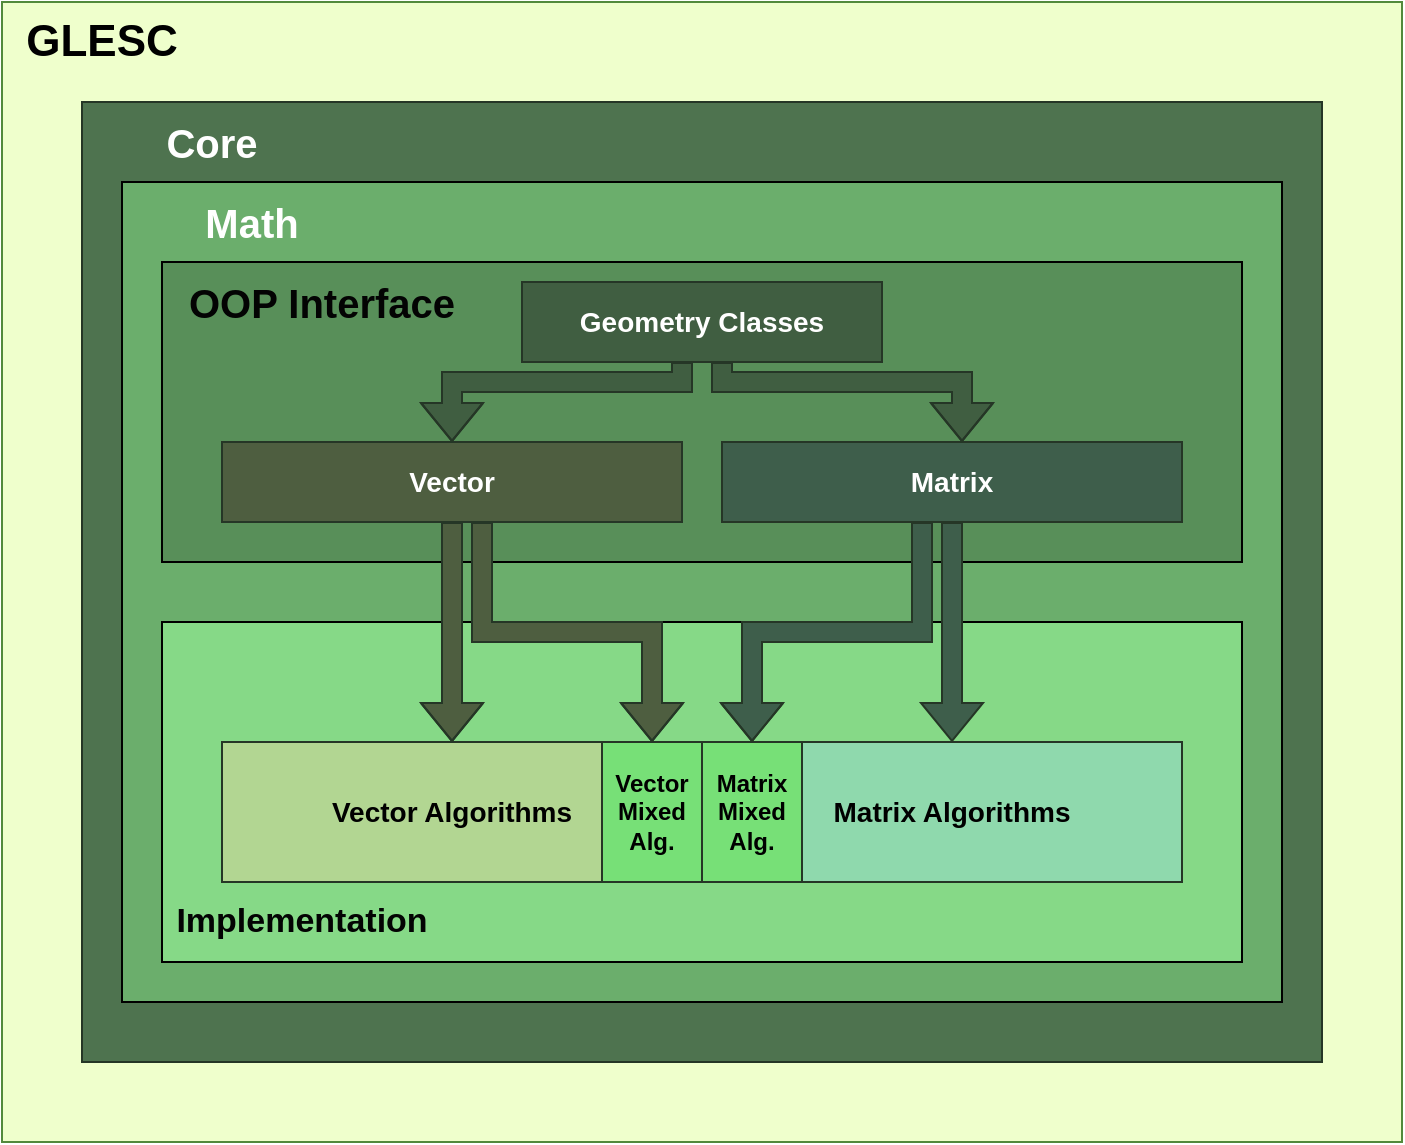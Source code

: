 <mxfile version="24.5.3" type="device">
  <diagram name="Página-1" id="2lp4uydA60VJKY2f_2jK">
    <mxGraphModel dx="2074" dy="1248" grid="1" gridSize="10" guides="1" tooltips="1" connect="1" arrows="1" fold="1" page="1" pageScale="1" pageWidth="827" pageHeight="1169" background="none" math="0" shadow="0">
      <root>
        <mxCell id="0" />
        <mxCell id="1" parent="0" />
        <mxCell id="lonjhoGg8wPurpXXjPY--60" value="" style="rounded=0;whiteSpace=wrap;html=1;fillColor=#efffcc;strokeColor=#528a3c;shadow=0;glass=0;container=0;" parent="1" vertex="1">
          <mxGeometry x="80" y="1070" width="700" height="570" as="geometry" />
        </mxCell>
        <mxCell id="j-1yReXvPn5osgzlhJqz-2" value="" style="rounded=0;whiteSpace=wrap;html=1;fontSize=14;fontStyle=1;fillColor=#4E734F;strokeColor=#253626;gradientColor=none;shadow=0;glass=0;fontColor=#ffffff;container=0;" parent="1" vertex="1">
          <mxGeometry x="120" y="1120" width="620" height="480" as="geometry" />
        </mxCell>
        <mxCell id="j-1yReXvPn5osgzlhJqz-12" value="&lt;b&gt;&lt;font color=&quot;#ffffff&quot; style=&quot;font-size: 20px;&quot;&gt;Core&lt;/font&gt;&lt;/b&gt;" style="text;html=1;strokeColor=none;fillColor=none;align=center;verticalAlign=middle;whiteSpace=wrap;rounded=0;container=0;" parent="1" vertex="1">
          <mxGeometry x="120" y="1120" width="130" height="40" as="geometry" />
        </mxCell>
        <mxCell id="lonjhoGg8wPurpXXjPY--61" value="GLESC" style="text;html=1;strokeColor=none;fillColor=none;align=center;verticalAlign=middle;whiteSpace=wrap;rounded=0;fontStyle=1;fontSize=22;shadow=0;glass=0;container=0;" parent="1" vertex="1">
          <mxGeometry x="80" y="1070" width="100" height="40" as="geometry" />
        </mxCell>
        <mxCell id="ZyxV_tgsOQ_WLlqqSL9n-67" value="" style="rounded=0;whiteSpace=wrap;html=1;fillColor=#6bae6c;fontColor=#ffffff;fontSize=15;flipV=1;flipH=1;container=0;fontStyle=1" parent="1" vertex="1">
          <mxGeometry x="140" y="1160" width="580" height="410" as="geometry" />
        </mxCell>
        <mxCell id="9qo7XjRj18j07PQC0JCp-67" value="&lt;b&gt;&lt;font color=&quot;#ffffff&quot; style=&quot;font-size: 20px;&quot;&gt;Math&lt;/font&gt;&lt;/b&gt;" style="text;html=1;strokeColor=none;fillColor=none;align=center;verticalAlign=middle;whiteSpace=wrap;rounded=0;container=0;" parent="1" vertex="1">
          <mxGeometry x="140" y="1160" width="130" height="40" as="geometry" />
        </mxCell>
        <mxCell id="9qo7XjRj18j07PQC0JCp-68" value="" style="rounded=0;whiteSpace=wrap;html=1;fillColor=#588F59;fontColor=#ffffff;strokeColor=default;align=center;verticalAlign=middle;fontFamily=Helvetica;fontSize=15;fontStyle=1;" parent="1" vertex="1">
          <mxGeometry x="160" y="1200" width="540" height="150" as="geometry" />
        </mxCell>
        <mxCell id="9qo7XjRj18j07PQC0JCp-69" value="" style="rounded=0;whiteSpace=wrap;html=1;strokeColor=default;align=center;verticalAlign=middle;fontFamily=Helvetica;fontSize=15;fontColor=#ffffff;fontStyle=1;fillColor=#86D987;" parent="1" vertex="1">
          <mxGeometry x="160" y="1380" width="540" height="170" as="geometry" />
        </mxCell>
        <mxCell id="9qo7XjRj18j07PQC0JCp-70" value="&lt;b&gt;&lt;font color=&quot;#030303&quot; style=&quot;font-size: 20px;&quot;&gt;OOP Interface&lt;/font&gt;&lt;/b&gt;" style="text;html=1;strokeColor=none;fillColor=none;align=center;verticalAlign=middle;whiteSpace=wrap;rounded=0;container=0;" parent="1" vertex="1">
          <mxGeometry x="160" y="1200" width="160" height="40" as="geometry" />
        </mxCell>
        <mxCell id="9qo7XjRj18j07PQC0JCp-71" value="Vector" style="rounded=0;whiteSpace=wrap;html=1;shadow=0;glass=0;strokeColor=#253626;align=center;verticalAlign=middle;fontFamily=Helvetica;fontSize=14;fontColor=#ffffff;fontStyle=1;fillColor=#4E5E40;gradientColor=none;" parent="1" vertex="1">
          <mxGeometry x="190" y="1290" width="230" height="40" as="geometry" />
        </mxCell>
        <mxCell id="9qo7XjRj18j07PQC0JCp-72" value="Matrix" style="rounded=0;whiteSpace=wrap;html=1;shadow=0;glass=0;strokeColor=#253626;align=center;verticalAlign=middle;fontFamily=Helvetica;fontSize=14;fontColor=#ffffff;fontStyle=1;fillColor=#3E5E4B;gradientColor=none;" parent="1" vertex="1">
          <mxGeometry x="440" y="1290" width="230" height="40" as="geometry" />
        </mxCell>
        <mxCell id="9qo7XjRj18j07PQC0JCp-73" value="Geometry Classes" style="rounded=0;whiteSpace=wrap;html=1;shadow=0;glass=0;strokeColor=#253626;align=center;verticalAlign=middle;fontFamily=Helvetica;fontSize=14;fontColor=#ffffff;fontStyle=1;fillColor=#405E41;gradientColor=none;" parent="1" vertex="1">
          <mxGeometry x="340" y="1210" width="180" height="40" as="geometry" />
        </mxCell>
        <mxCell id="9qo7XjRj18j07PQC0JCp-74" value="&lt;font color=&quot;#030303&quot; style=&quot;font-size: 17px;&quot;&gt;&lt;span style=&quot;font-size: 17px;&quot;&gt;&lt;b style=&quot;font-size: 17px;&quot;&gt;Implementation&lt;/b&gt;&lt;/span&gt;&lt;/font&gt;" style="text;html=1;strokeColor=none;fillColor=none;align=center;verticalAlign=middle;whiteSpace=wrap;rounded=0;container=0;fontSize=17;" parent="1" vertex="1">
          <mxGeometry x="160" y="1510" width="140" height="40" as="geometry" />
        </mxCell>
        <mxCell id="9qo7XjRj18j07PQC0JCp-75" value="Matrix Algorithms" style="rounded=0;whiteSpace=wrap;html=1;shadow=0;glass=0;strokeColor=#253626;align=center;verticalAlign=middle;fontFamily=Helvetica;fontSize=14;fontColor=default;fontStyle=1;fillColor=#8FD9AD;gradientColor=none;" parent="1" vertex="1">
          <mxGeometry x="440" y="1440" width="230" height="70" as="geometry" />
        </mxCell>
        <mxCell id="9qo7XjRj18j07PQC0JCp-76" value="Vector Algorithms" style="rounded=0;whiteSpace=wrap;html=1;shadow=0;glass=0;strokeColor=#253626;align=center;verticalAlign=middle;fontFamily=Helvetica;fontSize=14;fontColor=default;fontStyle=1;fillColor=#B2D692;gradientColor=none;" parent="1" vertex="1">
          <mxGeometry x="190" y="1440" width="230" height="70" as="geometry" />
        </mxCell>
        <mxCell id="9qo7XjRj18j07PQC0JCp-77" value="Vector Mixed Alg." style="rounded=0;whiteSpace=wrap;html=1;shadow=0;glass=0;strokeColor=#253626;align=center;verticalAlign=middle;fontFamily=Helvetica;fontSize=12;fontColor=default;fontStyle=1;fillColor=#77E077;gradientColor=none;" parent="1" vertex="1">
          <mxGeometry x="380" y="1440" width="50" height="70" as="geometry" />
        </mxCell>
        <mxCell id="9qo7XjRj18j07PQC0JCp-78" value="Matrix Mixed Alg." style="rounded=0;whiteSpace=wrap;html=1;shadow=0;glass=0;strokeColor=#253626;align=center;verticalAlign=middle;fontFamily=Helvetica;fontSize=12;fontColor=default;fontStyle=1;fillColor=#77E077;gradientColor=none;" parent="1" vertex="1">
          <mxGeometry x="430" y="1440" width="50" height="70" as="geometry" />
        </mxCell>
        <mxCell id="9qo7XjRj18j07PQC0JCp-79" value="" style="shape=flexArrow;endArrow=classic;html=1;rounded=0;edgeStyle=orthogonalEdgeStyle;shadow=0;glass=0;strokeColor=#253626;align=center;verticalAlign=middle;fontFamily=Helvetica;fontSize=14;fontColor=#ffffff;fontStyle=1;fillColor=#4E5E40;gradientColor=none;" parent="1" source="9qo7XjRj18j07PQC0JCp-71" target="9qo7XjRj18j07PQC0JCp-76" edge="1">
          <mxGeometry width="50" height="50" relative="1" as="geometry">
            <mxPoint x="410" y="1350" as="sourcePoint" />
            <mxPoint x="460" y="1300" as="targetPoint" />
            <Array as="points">
              <mxPoint x="305" y="1410" />
              <mxPoint x="305" y="1410" />
            </Array>
          </mxGeometry>
        </mxCell>
        <mxCell id="9qo7XjRj18j07PQC0JCp-80" value="" style="shape=flexArrow;endArrow=classic;html=1;rounded=0;edgeStyle=orthogonalEdgeStyle;shadow=0;glass=0;strokeColor=#253626;align=center;verticalAlign=middle;fontFamily=Helvetica;fontSize=14;fontColor=#ffffff;fontStyle=1;fillColor=#4E5E40;gradientColor=none;" parent="1" source="9qo7XjRj18j07PQC0JCp-71" target="9qo7XjRj18j07PQC0JCp-77" edge="1">
          <mxGeometry width="50" height="50" relative="1" as="geometry">
            <mxPoint x="300" y="1370" as="sourcePoint" />
            <mxPoint x="400" y="1440" as="targetPoint" />
            <Array as="points">
              <mxPoint x="320" y="1385" />
              <mxPoint x="405" y="1385" />
            </Array>
          </mxGeometry>
        </mxCell>
        <mxCell id="9qo7XjRj18j07PQC0JCp-81" value="" style="shape=flexArrow;endArrow=classic;html=1;rounded=0;edgeStyle=orthogonalEdgeStyle;shadow=0;glass=0;strokeColor=#253626;align=center;verticalAlign=middle;fontFamily=Helvetica;fontSize=14;fontColor=#ffffff;fontStyle=1;fillColor=#3E5E4B;gradientColor=none;" parent="1" source="9qo7XjRj18j07PQC0JCp-72" target="9qo7XjRj18j07PQC0JCp-75" edge="1">
          <mxGeometry width="50" height="50" relative="1" as="geometry">
            <mxPoint x="504.74" y="1380" as="sourcePoint" />
            <mxPoint x="604.74" y="1490" as="targetPoint" />
            <Array as="points" />
          </mxGeometry>
        </mxCell>
        <mxCell id="9qo7XjRj18j07PQC0JCp-82" value="" style="shape=flexArrow;endArrow=classic;html=1;rounded=0;edgeStyle=orthogonalEdgeStyle;shadow=0;glass=0;strokeColor=#253626;align=center;verticalAlign=middle;fontFamily=Helvetica;fontSize=14;fontColor=#ffffff;fontStyle=1;fillColor=#3E5E4B;gradientColor=none;" parent="1" source="9qo7XjRj18j07PQC0JCp-72" target="9qo7XjRj18j07PQC0JCp-78" edge="1">
          <mxGeometry width="50" height="50" relative="1" as="geometry">
            <mxPoint x="565" y="1340" as="sourcePoint" />
            <mxPoint x="565" y="1450" as="targetPoint" />
            <Array as="points">
              <mxPoint x="540" y="1385" />
              <mxPoint x="455" y="1385" />
            </Array>
          </mxGeometry>
        </mxCell>
        <mxCell id="9qo7XjRj18j07PQC0JCp-83" value="" style="shape=flexArrow;endArrow=classic;html=1;rounded=0;edgeStyle=orthogonalEdgeStyle;shadow=0;glass=0;strokeColor=#253626;align=center;verticalAlign=middle;fontFamily=Helvetica;fontSize=14;fontColor=#ffffff;fontStyle=1;fillColor=#405E41;gradientColor=none;" parent="1" source="9qo7XjRj18j07PQC0JCp-73" target="9qo7XjRj18j07PQC0JCp-71" edge="1">
          <mxGeometry width="50" height="50" relative="1" as="geometry">
            <mxPoint x="315" y="1340" as="sourcePoint" />
            <mxPoint x="415" y="1450" as="targetPoint" />
            <Array as="points">
              <mxPoint x="420" y="1260" />
              <mxPoint x="305" y="1260" />
            </Array>
          </mxGeometry>
        </mxCell>
        <mxCell id="9qo7XjRj18j07PQC0JCp-84" value="" style="shape=flexArrow;endArrow=classic;html=1;rounded=0;edgeStyle=orthogonalEdgeStyle;shadow=0;glass=0;strokeColor=#253626;align=center;verticalAlign=middle;fontFamily=Helvetica;fontSize=14;fontColor=#ffffff;fontStyle=1;fillColor=#405E41;gradientColor=none;" parent="1" source="9qo7XjRj18j07PQC0JCp-73" target="9qo7XjRj18j07PQC0JCp-72" edge="1">
          <mxGeometry width="50" height="50" relative="1" as="geometry">
            <mxPoint x="440" y="1260" as="sourcePoint" />
            <mxPoint x="315" y="1300" as="targetPoint" />
            <Array as="points">
              <mxPoint x="440" y="1260" />
              <mxPoint x="560" y="1260" />
            </Array>
          </mxGeometry>
        </mxCell>
      </root>
    </mxGraphModel>
  </diagram>
</mxfile>
